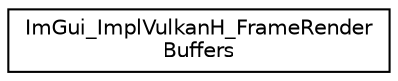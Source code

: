 digraph "Graphical Class Hierarchy"
{
  edge [fontname="Helvetica",fontsize="10",labelfontname="Helvetica",labelfontsize="10"];
  node [fontname="Helvetica",fontsize="10",shape=record];
  rankdir="LR";
  Node0 [label="ImGui_ImplVulkanH_FrameRender\lBuffers",height=0.2,width=0.4,color="black", fillcolor="white", style="filled",URL="$structImGui__ImplVulkanH__FrameRenderBuffers.html"];
}
